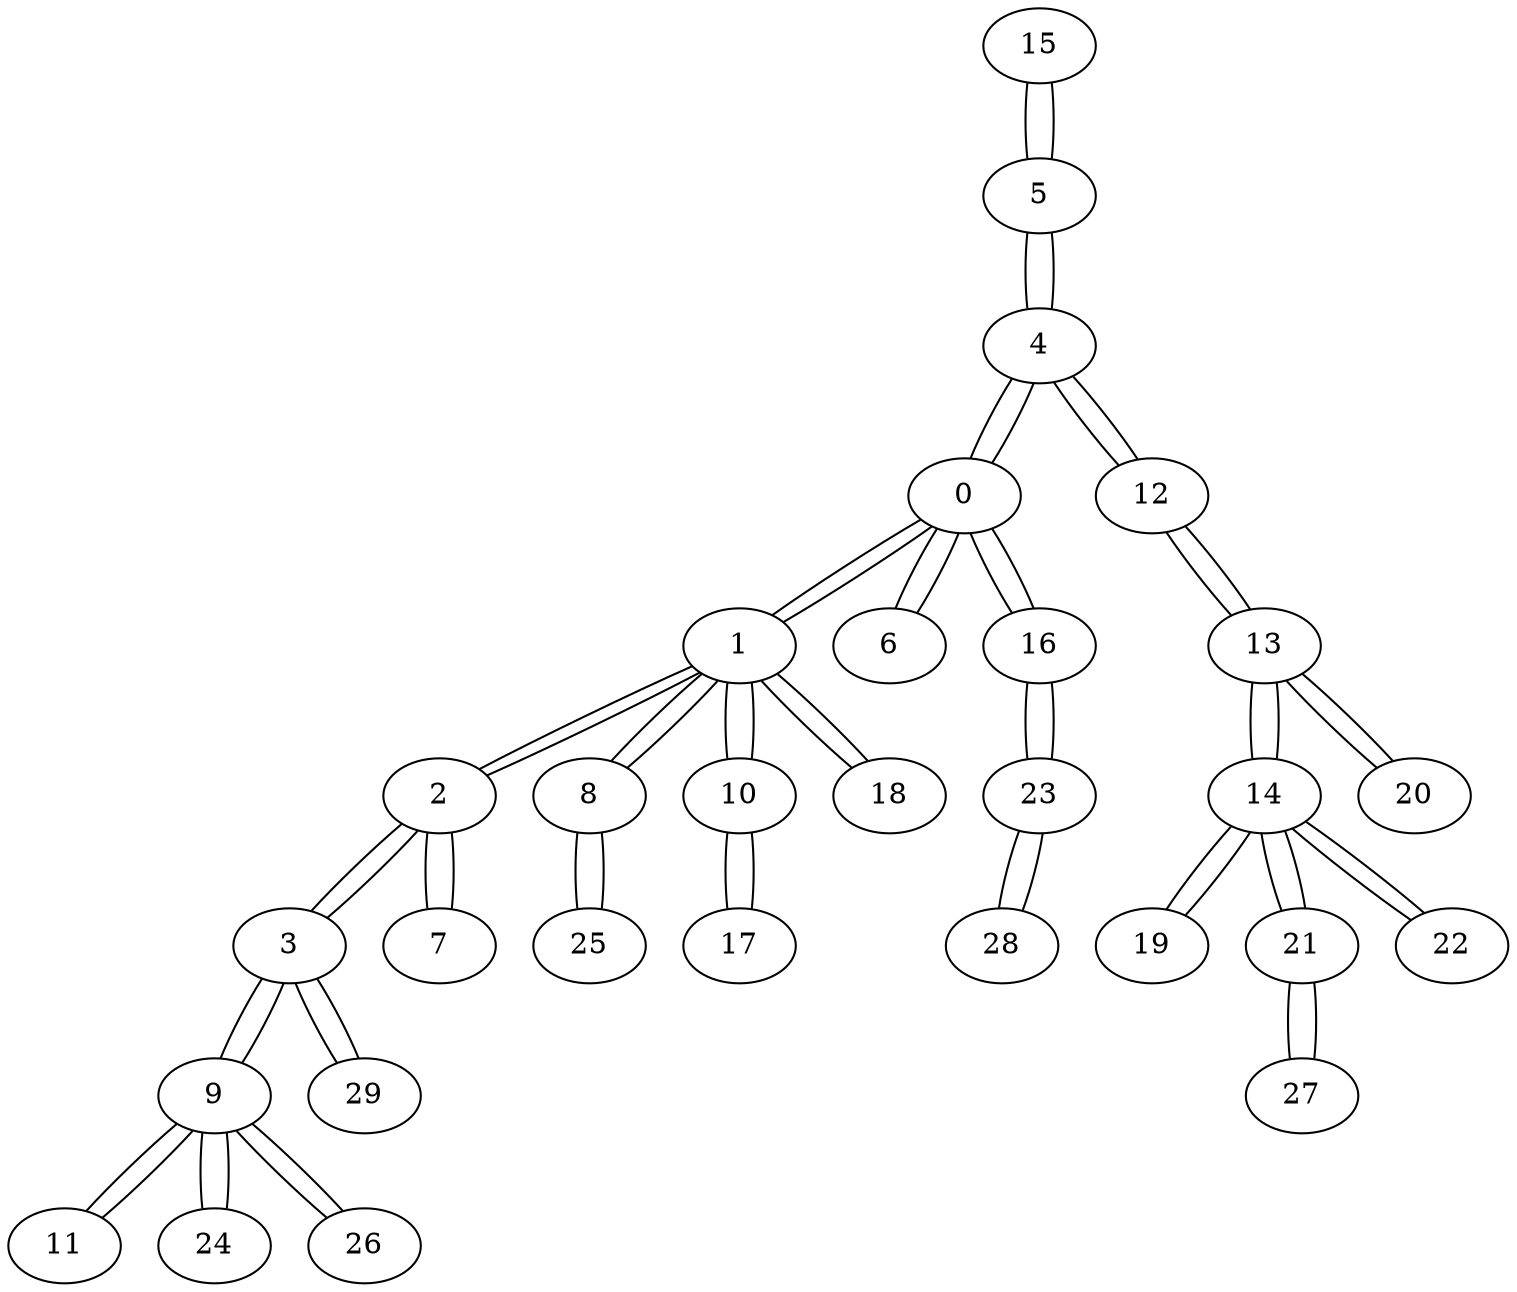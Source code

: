 graph {
15 -- 5
5 -- 15
5 -- 4
4 -- 5
4 -- 0
4 -- 12
0 -- 4
0 -- 1
0 -- 6
0 -- 16
1 -- 0
1 -- 2
1 -- 8
1 -- 10
1 -- 18
2 -- 1
2 -- 3
2 -- 7
3 -- 2
3 -- 9
3 -- 29
9 -- 3
9 -- 11
9 -- 24
9 -- 26
11 -- 9
24 -- 9
26 -- 9
29 -- 3
7 -- 2
8 -- 1
8 -- 25
25 -- 8
10 -- 1
10 -- 17
17 -- 10
18 -- 1
6 -- 0
16 -- 0
16 -- 23
23 -- 16
23 -- 28
28 -- 23
12 -- 4
12 -- 13
13 -- 12
13 -- 14
13 -- 20
14 -- 13
14 -- 19
14 -- 21
14 -- 22
19 -- 14
21 -- 14
21 -- 27
27 -- 21
22 -- 14
20 -- 13
}

